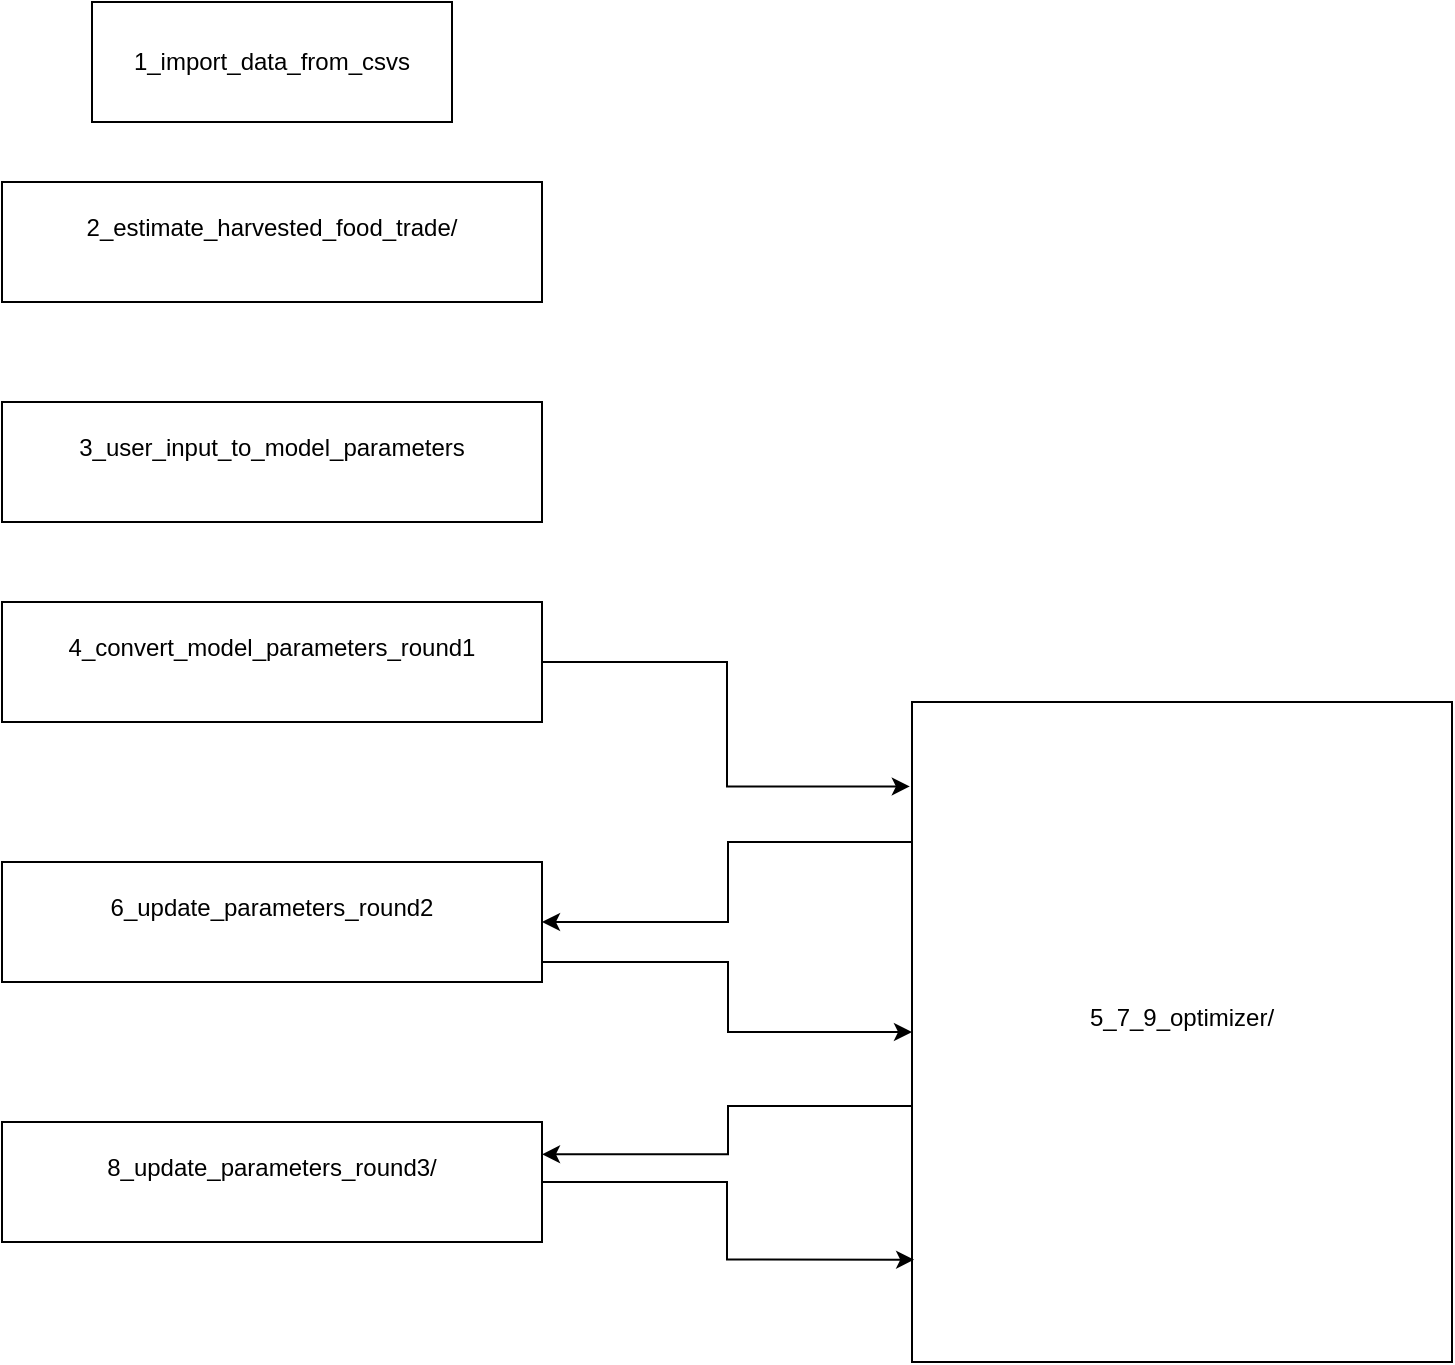 <mxfile version="24.2.0" type="github">
  <diagram name="Page-1" id="-qEt1Q3mxvL5rQSE7Ek9">
    <mxGraphModel dx="1670" dy="783" grid="1" gridSize="10" guides="1" tooltips="1" connect="1" arrows="1" fold="1" page="1" pageScale="1" pageWidth="850" pageHeight="1100" math="0" shadow="0">
      <root>
        <mxCell id="0" />
        <mxCell id="1" parent="0" />
        <mxCell id="ny96K4tR1KGCHRrM-DeQ-1" value="1_import_data_from_csvs" style="whiteSpace=wrap;html=1;" vertex="1" parent="1">
          <mxGeometry x="110" y="410" width="180" height="60" as="geometry" />
        </mxCell>
        <mxCell id="ny96K4tR1KGCHRrM-DeQ-2" value="2_estimate_harvested_food_trade/&lt;div&gt;&lt;br/&gt;&lt;/div&gt;" style="whiteSpace=wrap;html=1;" vertex="1" parent="1">
          <mxGeometry x="65" y="500" width="270" height="60" as="geometry" />
        </mxCell>
        <mxCell id="ny96K4tR1KGCHRrM-DeQ-3" value="3_user_input_to_model_parameters&lt;br&gt;&lt;div&gt;&lt;br&gt;&lt;/div&gt;" style="whiteSpace=wrap;html=1;" vertex="1" parent="1">
          <mxGeometry x="65" y="610" width="270" height="60" as="geometry" />
        </mxCell>
        <mxCell id="ny96K4tR1KGCHRrM-DeQ-4" value="4_convert_model_parameters_round1&lt;br&gt;&lt;div&gt;&lt;br&gt;&lt;/div&gt;" style="whiteSpace=wrap;html=1;" vertex="1" parent="1">
          <mxGeometry x="65" y="710" width="270" height="60" as="geometry" />
        </mxCell>
        <mxCell id="ny96K4tR1KGCHRrM-DeQ-11" style="edgeStyle=orthogonalEdgeStyle;rounded=0;orthogonalLoop=1;jettySize=auto;html=1;entryX=1;entryY=0.5;entryDx=0;entryDy=0;" edge="1" parent="1" source="ny96K4tR1KGCHRrM-DeQ-5" target="ny96K4tR1KGCHRrM-DeQ-7">
          <mxGeometry relative="1" as="geometry">
            <Array as="points">
              <mxPoint x="428" y="830" />
              <mxPoint x="428" y="870" />
            </Array>
          </mxGeometry>
        </mxCell>
        <mxCell id="ny96K4tR1KGCHRrM-DeQ-5" value="5_7_9_optimizer/&lt;br&gt;&lt;div&gt;&lt;br&gt;&lt;/div&gt;" style="whiteSpace=wrap;html=1;" vertex="1" parent="1">
          <mxGeometry x="520" y="760" width="270" height="330" as="geometry" />
        </mxCell>
        <mxCell id="ny96K4tR1KGCHRrM-DeQ-14" style="edgeStyle=orthogonalEdgeStyle;rounded=0;orthogonalLoop=1;jettySize=auto;html=1;entryX=0;entryY=0.5;entryDx=0;entryDy=0;" edge="1" parent="1" source="ny96K4tR1KGCHRrM-DeQ-7" target="ny96K4tR1KGCHRrM-DeQ-5">
          <mxGeometry relative="1" as="geometry">
            <mxPoint x="320" y="920" as="targetPoint" />
            <Array as="points">
              <mxPoint x="428" y="890" />
              <mxPoint x="428" y="925" />
            </Array>
          </mxGeometry>
        </mxCell>
        <mxCell id="ny96K4tR1KGCHRrM-DeQ-7" value="6_update_parameters_round2&lt;br&gt;&lt;div&gt;&lt;br&gt;&lt;/div&gt;" style="whiteSpace=wrap;html=1;" vertex="1" parent="1">
          <mxGeometry x="65" y="840" width="270" height="60" as="geometry" />
        </mxCell>
        <mxCell id="ny96K4tR1KGCHRrM-DeQ-8" value="8_update_parameters_round3/&lt;br&gt;&lt;div&gt;&lt;br&gt;&lt;/div&gt;" style="whiteSpace=wrap;html=1;" vertex="1" parent="1">
          <mxGeometry x="65" y="970" width="270" height="60" as="geometry" />
        </mxCell>
        <mxCell id="ny96K4tR1KGCHRrM-DeQ-13" style="edgeStyle=orthogonalEdgeStyle;rounded=0;orthogonalLoop=1;jettySize=auto;html=1;entryX=-0.004;entryY=0.128;entryDx=0;entryDy=0;entryPerimeter=0;" edge="1" parent="1" source="ny96K4tR1KGCHRrM-DeQ-4" target="ny96K4tR1KGCHRrM-DeQ-5">
          <mxGeometry relative="1" as="geometry" />
        </mxCell>
        <mxCell id="ny96K4tR1KGCHRrM-DeQ-16" style="edgeStyle=orthogonalEdgeStyle;rounded=0;orthogonalLoop=1;jettySize=auto;html=1;entryX=1;entryY=0.069;entryDx=0;entryDy=0;entryPerimeter=0;" edge="1" parent="1">
          <mxGeometry relative="1" as="geometry">
            <mxPoint x="520" y="986.9" as="sourcePoint" />
            <mxPoint x="335" y="986.14" as="targetPoint" />
            <Array as="points">
              <mxPoint x="520" y="962" />
              <mxPoint x="428" y="962" />
              <mxPoint x="428" y="986" />
            </Array>
          </mxGeometry>
        </mxCell>
        <mxCell id="ny96K4tR1KGCHRrM-DeQ-17" style="edgeStyle=orthogonalEdgeStyle;rounded=0;orthogonalLoop=1;jettySize=auto;html=1;entryX=0.004;entryY=0.845;entryDx=0;entryDy=0;entryPerimeter=0;" edge="1" parent="1" source="ny96K4tR1KGCHRrM-DeQ-8" target="ny96K4tR1KGCHRrM-DeQ-5">
          <mxGeometry relative="1" as="geometry" />
        </mxCell>
      </root>
    </mxGraphModel>
  </diagram>
</mxfile>

